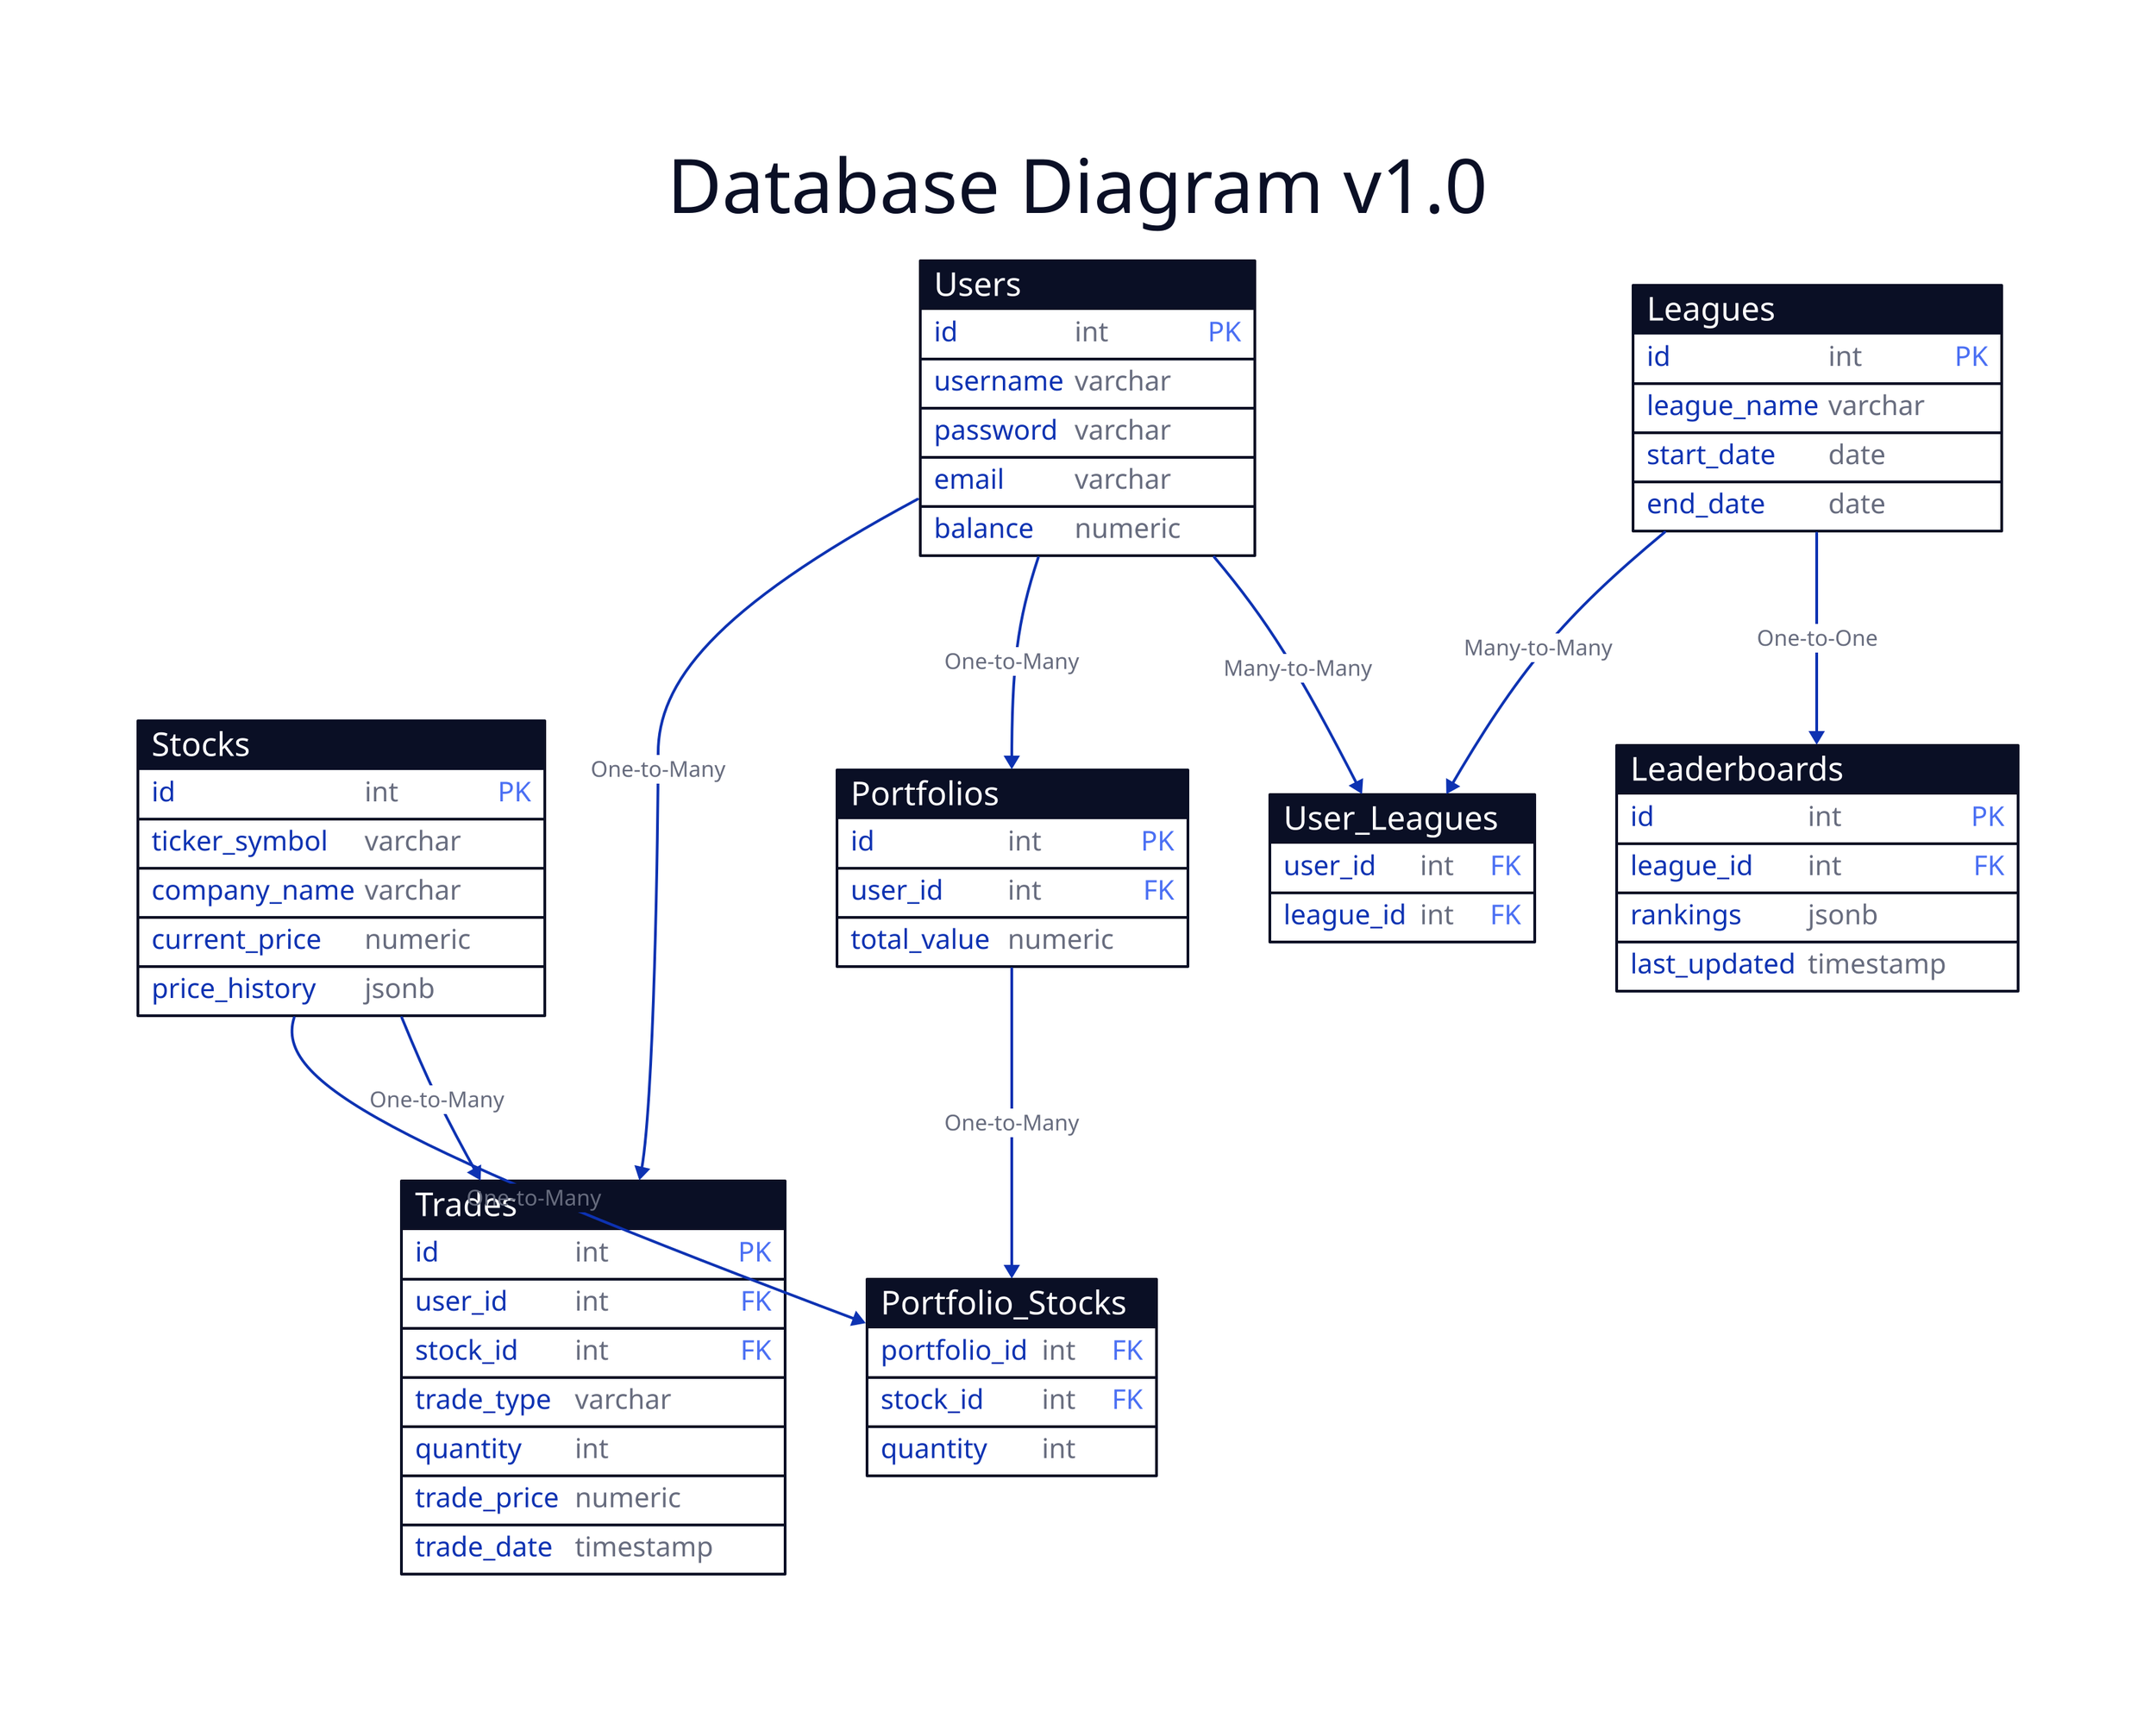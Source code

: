 # Database Diagram v1.0

title: "Database Diagram v1.0" {
    shape: text
    near: top-center
    style: {
      font-size: 55
    }
  }
  
  # ####################
  # #    Entities     ##
  # ####################
  
  # Organize Entities
  Stocks
  Users
  Leagues
  Trades
  Portfolios
  User_Leagues
  Leaderboards
  
  Users: {
    shape: sql_table
  
    id: int {constraint: primary_key}
    username: varchar
    password: varchar
    email: varchar
    balance: numeric
  }
  
  Stocks: {
    shape: sql_table
  
    id: int {constraint: primary_key}
    ticker_symbol: varchar
    company_name: varchar
    current_price: numeric
    price_history: jsonb
  }
  
  Portfolios: {
    shape: sql_table
  
    id: int {constraint: primary_key}
    user_id: int {constraint: foreign_key}
    total_value: numeric
  }
  
  Portfolio_Stocks: {
    shape: sql_table
  
    portfolio_id: int {constraint: foreign_key}
    stock_id: int {constraint: foreign_key}
    quantity: int
  }
  
  Trades: {
    shape: sql_table
  
    id: int {constraint: primary_key}
    user_id: int {constraint: foreign_key}
    stock_id: int {constraint: foreign_key}
    trade_type: varchar
    quantity: int
    trade_price: numeric
    trade_date: timestamp
  }
  
  Leagues: {
    shape: sql_table
  
    id: int {constraint: primary_key}
    league_name: varchar
    start_date: date
    end_date: date
  }
  
  User_Leagues: {
    shape: sql_table
  
    user_id: int {constraint: foreign_key}
    league_id: int {constraint: foreign_key}
  }
  
  Leaderboards: {
    shape: sql_table
  
    id: int {constraint: primary_key}
    league_id: int {constraint: foreign_key}
    rankings: jsonb
    last_updated: timestamp
  }
  
  # ####################
  # #  Entities  END  ##
  # ####################
  
  # Define relationships between tables
  Stocks -> Portfolio_Stocks: "One-to-Many"
  Stocks -> Trades: "One-to-Many"
  Users -> Trades: "One-to-Many"
  Users -> Portfolios: "One-to-Many"
  Users -> User_Leagues: "Many-to-Many"
  Leagues -> User_Leagues: "Many-to-Many"
  Leagues -> Leaderboards: "One-to-One"
  Portfolios -> Portfolio_Stocks: "One-to-Many"
  